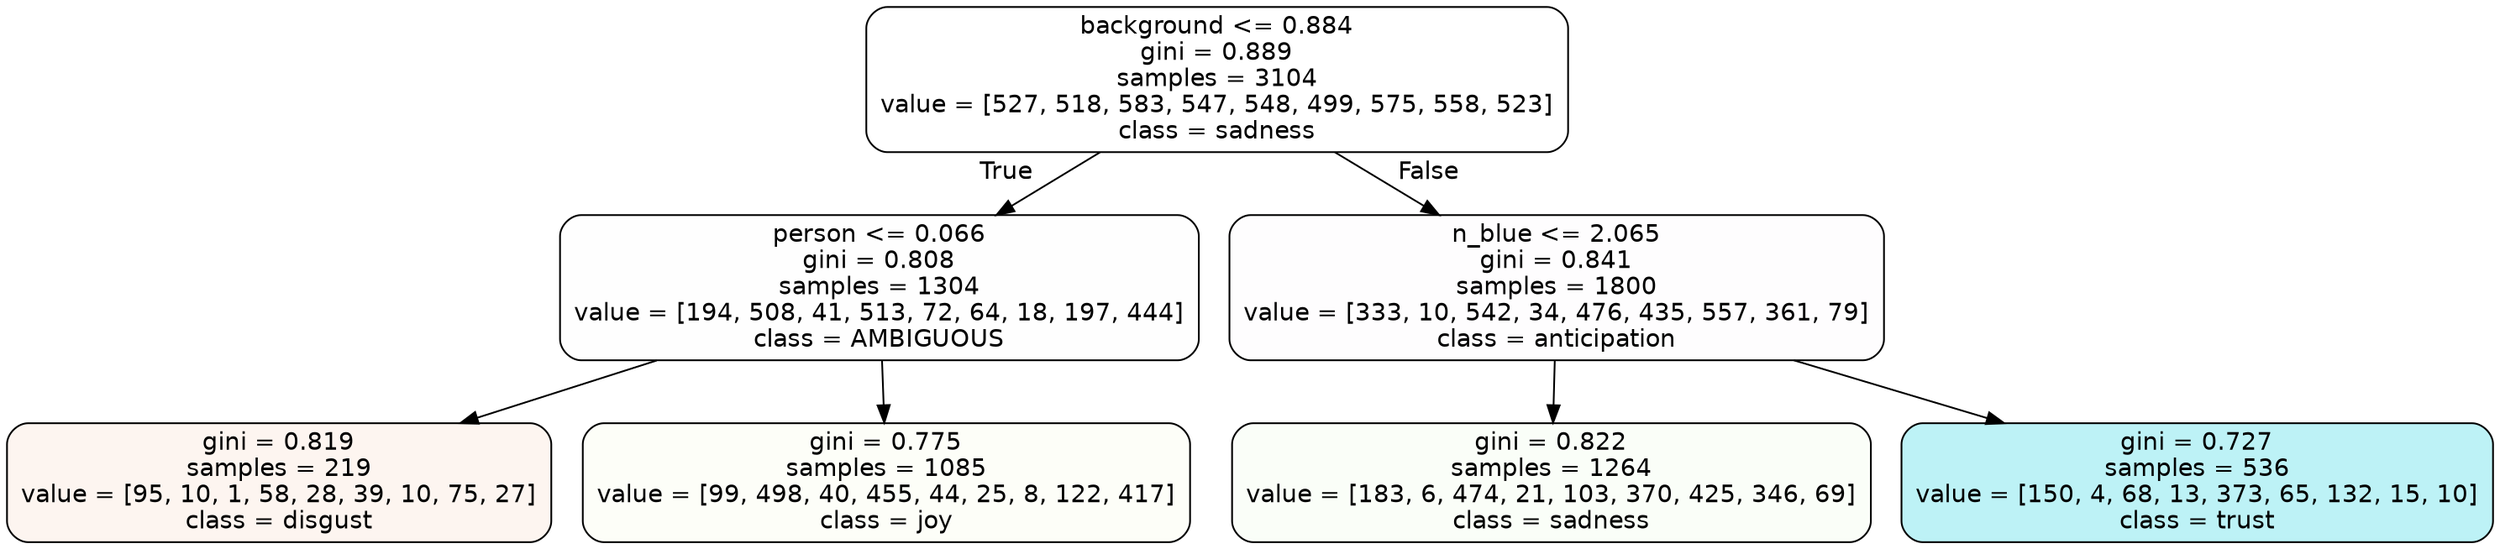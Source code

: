 digraph Tree {
node [shape=box, style="filled, rounded", color="black", fontname=helvetica] ;
edge [fontname=helvetica] ;
0 [label="background <= 0.884\ngini = 0.889\nsamples = 3104\nvalue = [527, 518, 583, 547, 548, 499, 575, 558, 523]\nclass = sadness", fillcolor="#64e53900"] ;
1 [label="person <= 0.066\ngini = 0.808\nsamples = 1304\nvalue = [194, 508, 41, 513, 72, 64, 18, 197, 444]\nclass = AMBIGUOUS", fillcolor="#39e58101"] ;
0 -> 1 [labeldistance=2.5, labelangle=45, headlabel="True"] ;
2 [label="gini = 0.819\nsamples = 219\nvalue = [95, 10, 1, 58, 28, 39, 10, 75, 27]\nclass = disgust", fillcolor="#e5813913"] ;
1 -> 2 ;
3 [label="gini = 0.775\nsamples = 1085\nvalue = [99, 498, 40, 455, 44, 25, 8, 122, 417]\nclass = joy", fillcolor="#d7e53909"] ;
1 -> 3 ;
4 [label="n_blue <= 2.065\ngini = 0.841\nsamples = 1800\nvalue = [333, 10, 542, 34, 476, 435, 557, 361, 79]\nclass = anticipation", fillcolor="#8139e502"] ;
0 -> 4 [labeldistance=2.5, labelangle=-45, headlabel="False"] ;
5 [label="gini = 0.822\nsamples = 1264\nvalue = [183, 6, 474, 21, 103, 370, 425, 346, 69]\nclass = sadness", fillcolor="#64e53908"] ;
4 -> 5 ;
6 [label="gini = 0.727\nsamples = 536\nvalue = [150, 4, 68, 13, 373, 65, 132, 15, 10]\nclass = trust", fillcolor="#39d7e554"] ;
4 -> 6 ;
}